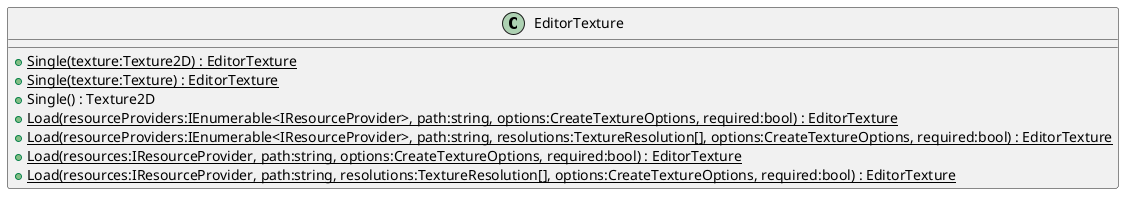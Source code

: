 @startuml
class EditorTexture {
    + {static} Single(texture:Texture2D) : EditorTexture
    + {static} Single(texture:Texture) : EditorTexture
    + Single() : Texture2D
    + {static} Load(resourceProviders:IEnumerable<IResourceProvider>, path:string, options:CreateTextureOptions, required:bool) : EditorTexture
    + {static} Load(resourceProviders:IEnumerable<IResourceProvider>, path:string, resolutions:TextureResolution[], options:CreateTextureOptions, required:bool) : EditorTexture
    + {static} Load(resources:IResourceProvider, path:string, options:CreateTextureOptions, required:bool) : EditorTexture
    + {static} Load(resources:IResourceProvider, path:string, resolutions:TextureResolution[], options:CreateTextureOptions, required:bool) : EditorTexture
}
@enduml
